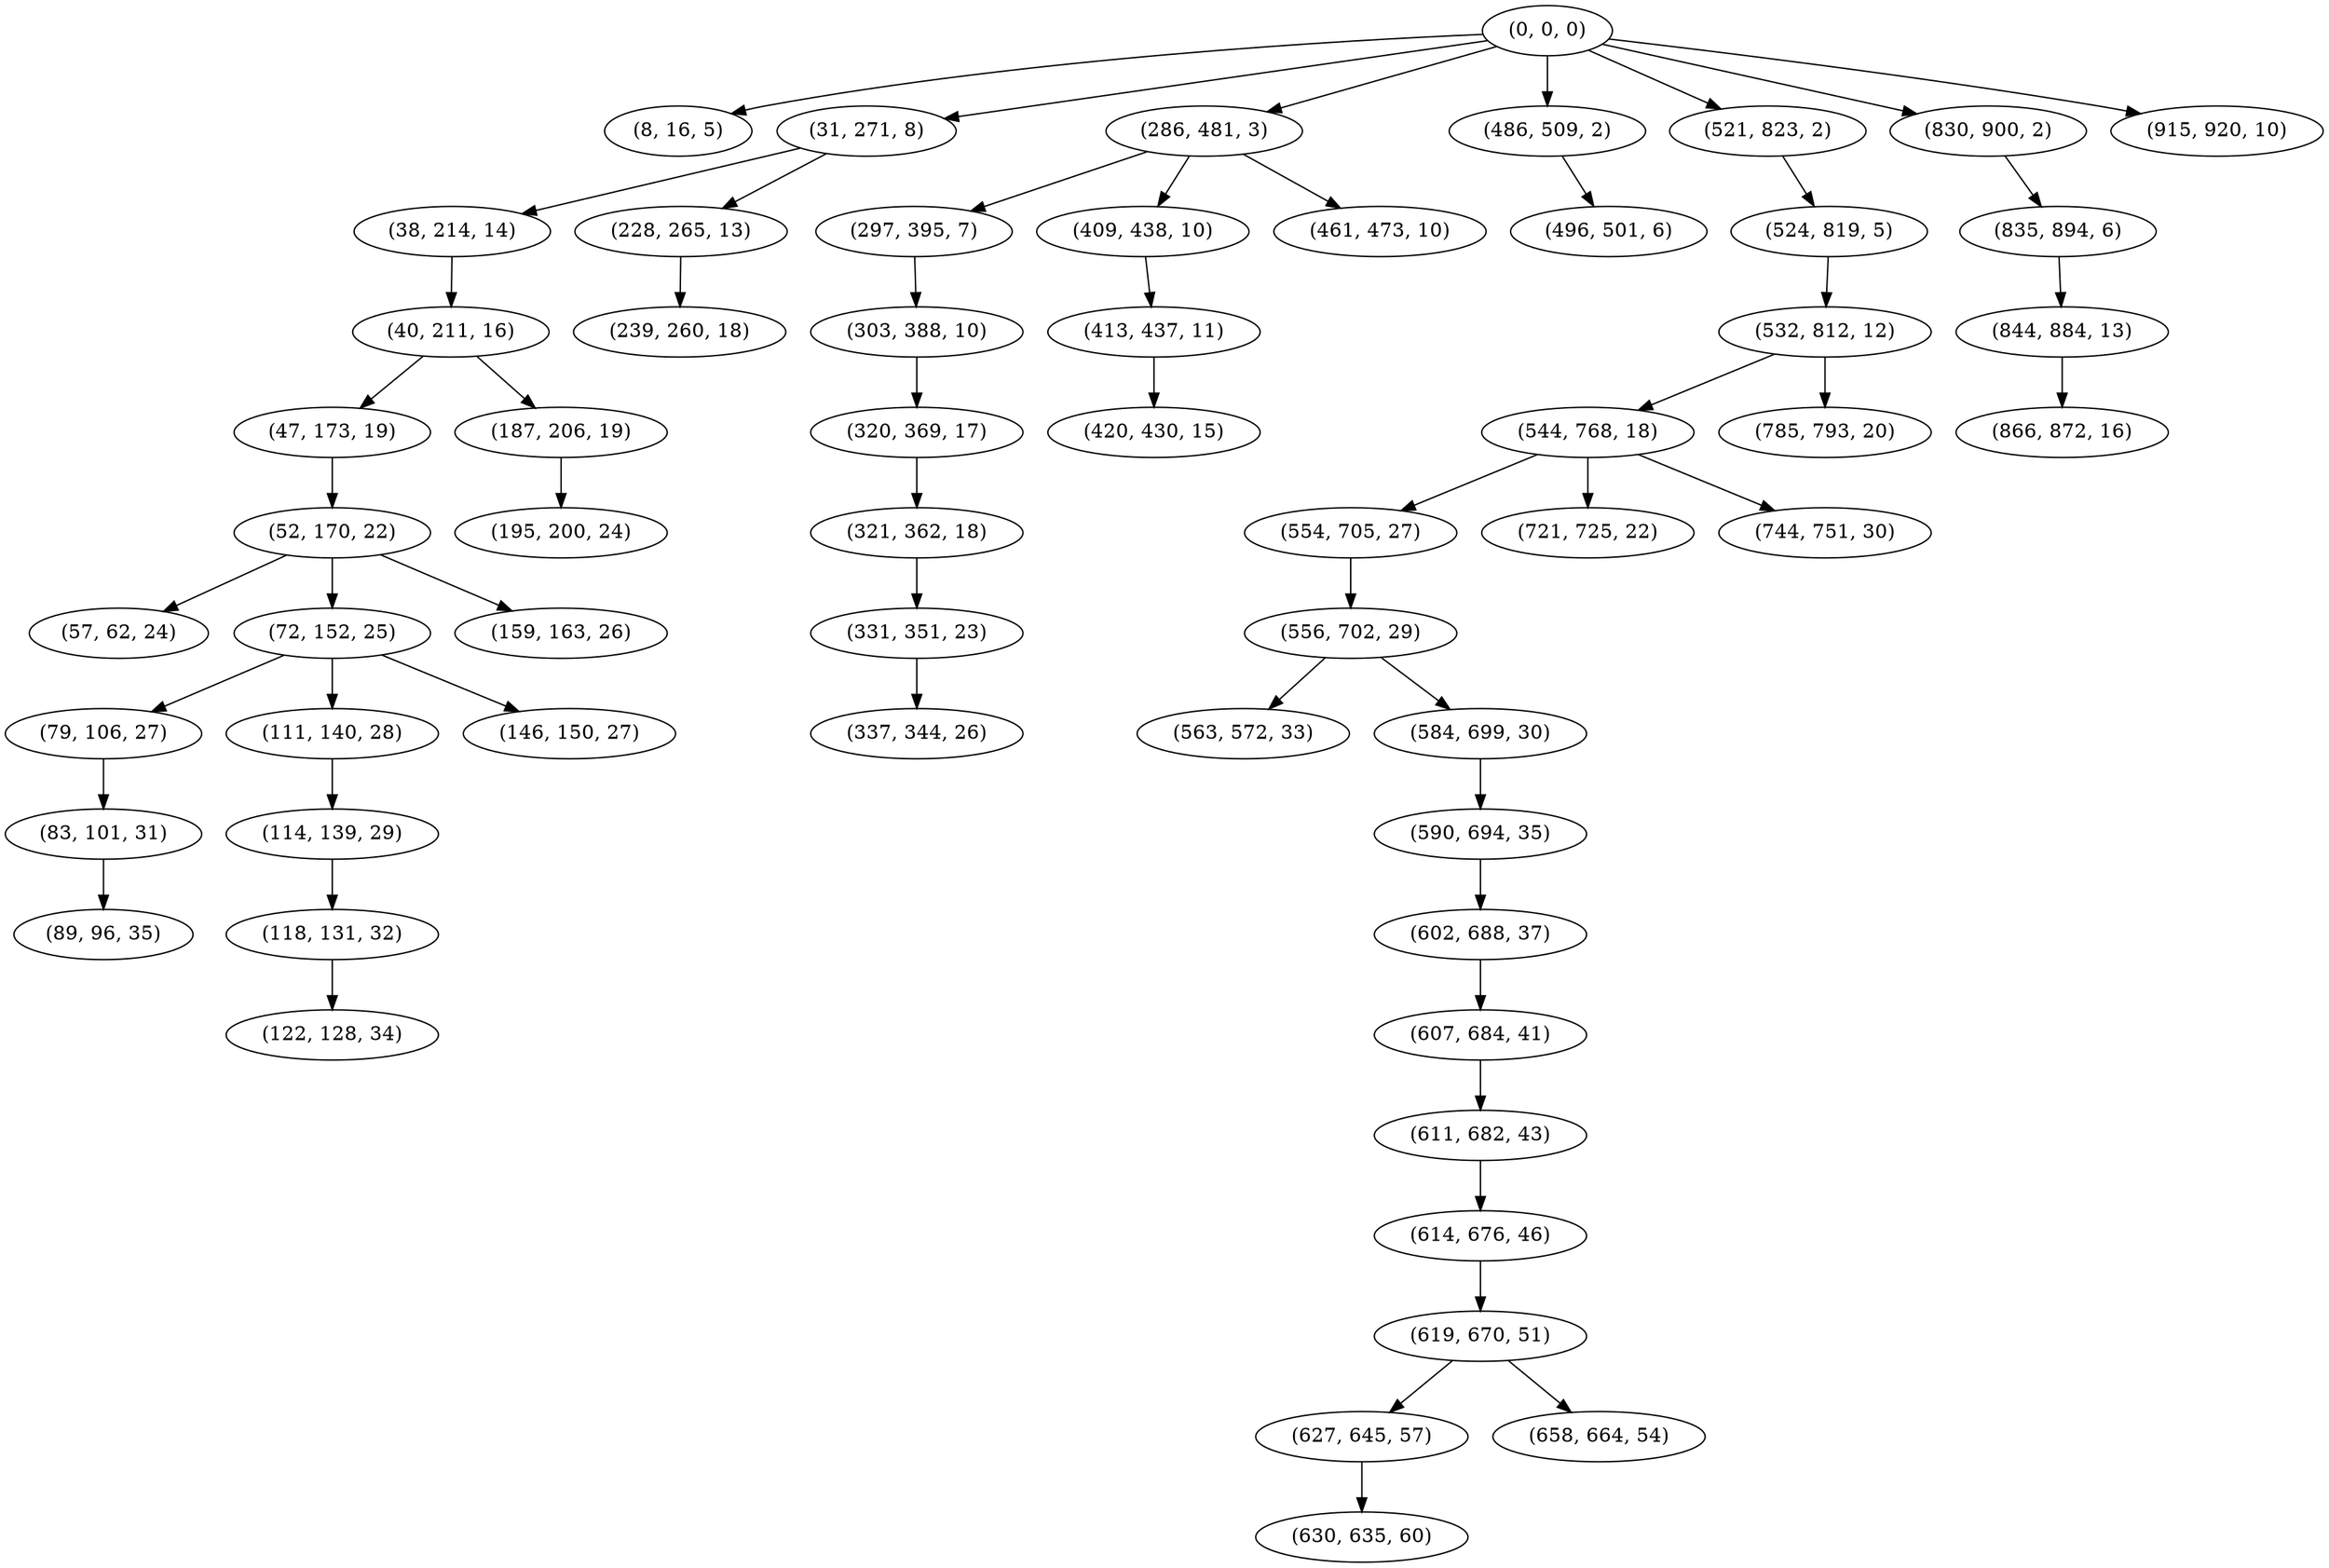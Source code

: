 digraph tree {
    "(0, 0, 0)";
    "(8, 16, 5)";
    "(31, 271, 8)";
    "(38, 214, 14)";
    "(40, 211, 16)";
    "(47, 173, 19)";
    "(52, 170, 22)";
    "(57, 62, 24)";
    "(72, 152, 25)";
    "(79, 106, 27)";
    "(83, 101, 31)";
    "(89, 96, 35)";
    "(111, 140, 28)";
    "(114, 139, 29)";
    "(118, 131, 32)";
    "(122, 128, 34)";
    "(146, 150, 27)";
    "(159, 163, 26)";
    "(187, 206, 19)";
    "(195, 200, 24)";
    "(228, 265, 13)";
    "(239, 260, 18)";
    "(286, 481, 3)";
    "(297, 395, 7)";
    "(303, 388, 10)";
    "(320, 369, 17)";
    "(321, 362, 18)";
    "(331, 351, 23)";
    "(337, 344, 26)";
    "(409, 438, 10)";
    "(413, 437, 11)";
    "(420, 430, 15)";
    "(461, 473, 10)";
    "(486, 509, 2)";
    "(496, 501, 6)";
    "(521, 823, 2)";
    "(524, 819, 5)";
    "(532, 812, 12)";
    "(544, 768, 18)";
    "(554, 705, 27)";
    "(556, 702, 29)";
    "(563, 572, 33)";
    "(584, 699, 30)";
    "(590, 694, 35)";
    "(602, 688, 37)";
    "(607, 684, 41)";
    "(611, 682, 43)";
    "(614, 676, 46)";
    "(619, 670, 51)";
    "(627, 645, 57)";
    "(630, 635, 60)";
    "(658, 664, 54)";
    "(721, 725, 22)";
    "(744, 751, 30)";
    "(785, 793, 20)";
    "(830, 900, 2)";
    "(835, 894, 6)";
    "(844, 884, 13)";
    "(866, 872, 16)";
    "(915, 920, 10)";
    "(0, 0, 0)" -> "(8, 16, 5)";
    "(0, 0, 0)" -> "(31, 271, 8)";
    "(0, 0, 0)" -> "(286, 481, 3)";
    "(0, 0, 0)" -> "(486, 509, 2)";
    "(0, 0, 0)" -> "(521, 823, 2)";
    "(0, 0, 0)" -> "(830, 900, 2)";
    "(0, 0, 0)" -> "(915, 920, 10)";
    "(31, 271, 8)" -> "(38, 214, 14)";
    "(31, 271, 8)" -> "(228, 265, 13)";
    "(38, 214, 14)" -> "(40, 211, 16)";
    "(40, 211, 16)" -> "(47, 173, 19)";
    "(40, 211, 16)" -> "(187, 206, 19)";
    "(47, 173, 19)" -> "(52, 170, 22)";
    "(52, 170, 22)" -> "(57, 62, 24)";
    "(52, 170, 22)" -> "(72, 152, 25)";
    "(52, 170, 22)" -> "(159, 163, 26)";
    "(72, 152, 25)" -> "(79, 106, 27)";
    "(72, 152, 25)" -> "(111, 140, 28)";
    "(72, 152, 25)" -> "(146, 150, 27)";
    "(79, 106, 27)" -> "(83, 101, 31)";
    "(83, 101, 31)" -> "(89, 96, 35)";
    "(111, 140, 28)" -> "(114, 139, 29)";
    "(114, 139, 29)" -> "(118, 131, 32)";
    "(118, 131, 32)" -> "(122, 128, 34)";
    "(187, 206, 19)" -> "(195, 200, 24)";
    "(228, 265, 13)" -> "(239, 260, 18)";
    "(286, 481, 3)" -> "(297, 395, 7)";
    "(286, 481, 3)" -> "(409, 438, 10)";
    "(286, 481, 3)" -> "(461, 473, 10)";
    "(297, 395, 7)" -> "(303, 388, 10)";
    "(303, 388, 10)" -> "(320, 369, 17)";
    "(320, 369, 17)" -> "(321, 362, 18)";
    "(321, 362, 18)" -> "(331, 351, 23)";
    "(331, 351, 23)" -> "(337, 344, 26)";
    "(409, 438, 10)" -> "(413, 437, 11)";
    "(413, 437, 11)" -> "(420, 430, 15)";
    "(486, 509, 2)" -> "(496, 501, 6)";
    "(521, 823, 2)" -> "(524, 819, 5)";
    "(524, 819, 5)" -> "(532, 812, 12)";
    "(532, 812, 12)" -> "(544, 768, 18)";
    "(532, 812, 12)" -> "(785, 793, 20)";
    "(544, 768, 18)" -> "(554, 705, 27)";
    "(544, 768, 18)" -> "(721, 725, 22)";
    "(544, 768, 18)" -> "(744, 751, 30)";
    "(554, 705, 27)" -> "(556, 702, 29)";
    "(556, 702, 29)" -> "(563, 572, 33)";
    "(556, 702, 29)" -> "(584, 699, 30)";
    "(584, 699, 30)" -> "(590, 694, 35)";
    "(590, 694, 35)" -> "(602, 688, 37)";
    "(602, 688, 37)" -> "(607, 684, 41)";
    "(607, 684, 41)" -> "(611, 682, 43)";
    "(611, 682, 43)" -> "(614, 676, 46)";
    "(614, 676, 46)" -> "(619, 670, 51)";
    "(619, 670, 51)" -> "(627, 645, 57)";
    "(619, 670, 51)" -> "(658, 664, 54)";
    "(627, 645, 57)" -> "(630, 635, 60)";
    "(830, 900, 2)" -> "(835, 894, 6)";
    "(835, 894, 6)" -> "(844, 884, 13)";
    "(844, 884, 13)" -> "(866, 872, 16)";
}
